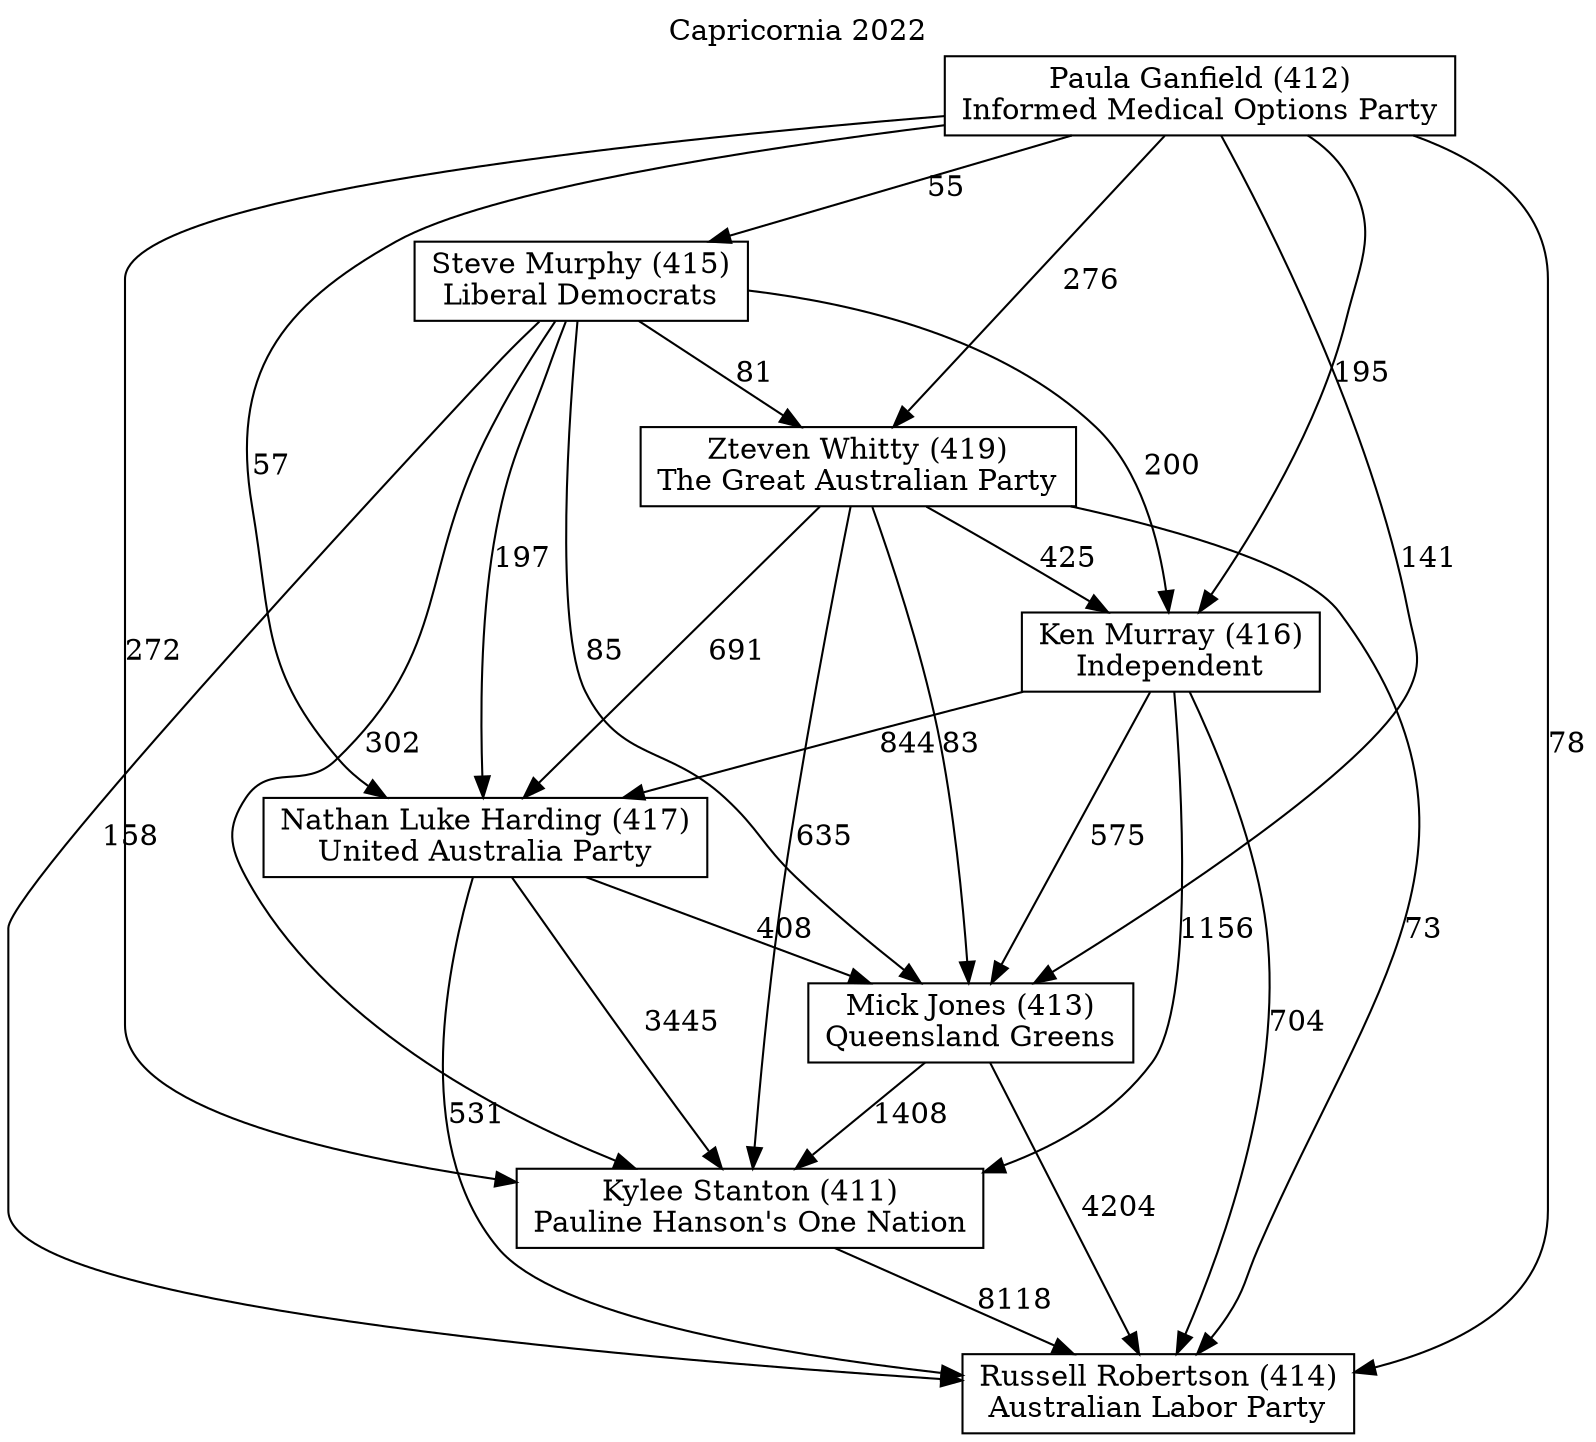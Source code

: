 // House preference flow
digraph "Russell Robertson (414)_Capricornia_2022" {
	graph [label="Capricornia 2022" labelloc=t mclimit=10]
	node [shape=box]
	"Steve Murphy (415)" [label="Steve Murphy (415)
Liberal Democrats"]
	"Zteven Whitty (419)" [label="Zteven Whitty (419)
The Great Australian Party"]
	"Nathan Luke Harding (417)" [label="Nathan Luke Harding (417)
United Australia Party"]
	"Mick Jones (413)" [label="Mick Jones (413)
Queensland Greens"]
	"Paula Ganfield (412)" [label="Paula Ganfield (412)
Informed Medical Options Party"]
	"Ken Murray (416)" [label="Ken Murray (416)
Independent"]
	"Kylee Stanton (411)" [label="Kylee Stanton (411)
Pauline Hanson's One Nation"]
	"Russell Robertson (414)" [label="Russell Robertson (414)
Australian Labor Party"]
	"Ken Murray (416)" -> "Nathan Luke Harding (417)" [label=844]
	"Zteven Whitty (419)" -> "Mick Jones (413)" [label=83]
	"Nathan Luke Harding (417)" -> "Kylee Stanton (411)" [label=3445]
	"Mick Jones (413)" -> "Russell Robertson (414)" [label=4204]
	"Paula Ganfield (412)" -> "Russell Robertson (414)" [label=78]
	"Paula Ganfield (412)" -> "Kylee Stanton (411)" [label=272]
	"Steve Murphy (415)" -> "Mick Jones (413)" [label=85]
	"Steve Murphy (415)" -> "Ken Murray (416)" [label=200]
	"Zteven Whitty (419)" -> "Russell Robertson (414)" [label=73]
	"Paula Ganfield (412)" -> "Nathan Luke Harding (417)" [label=57]
	"Paula Ganfield (412)" -> "Steve Murphy (415)" [label=55]
	"Nathan Luke Harding (417)" -> "Mick Jones (413)" [label=408]
	"Steve Murphy (415)" -> "Nathan Luke Harding (417)" [label=197]
	"Ken Murray (416)" -> "Mick Jones (413)" [label=575]
	"Steve Murphy (415)" -> "Kylee Stanton (411)" [label=302]
	"Paula Ganfield (412)" -> "Ken Murray (416)" [label=195]
	"Zteven Whitty (419)" -> "Nathan Luke Harding (417)" [label=691]
	"Kylee Stanton (411)" -> "Russell Robertson (414)" [label=8118]
	"Ken Murray (416)" -> "Kylee Stanton (411)" [label=1156]
	"Ken Murray (416)" -> "Russell Robertson (414)" [label=704]
	"Paula Ganfield (412)" -> "Mick Jones (413)" [label=141]
	"Nathan Luke Harding (417)" -> "Russell Robertson (414)" [label=531]
	"Paula Ganfield (412)" -> "Zteven Whitty (419)" [label=276]
	"Steve Murphy (415)" -> "Zteven Whitty (419)" [label=81]
	"Zteven Whitty (419)" -> "Kylee Stanton (411)" [label=635]
	"Mick Jones (413)" -> "Kylee Stanton (411)" [label=1408]
	"Zteven Whitty (419)" -> "Ken Murray (416)" [label=425]
	"Steve Murphy (415)" -> "Russell Robertson (414)" [label=158]
}
